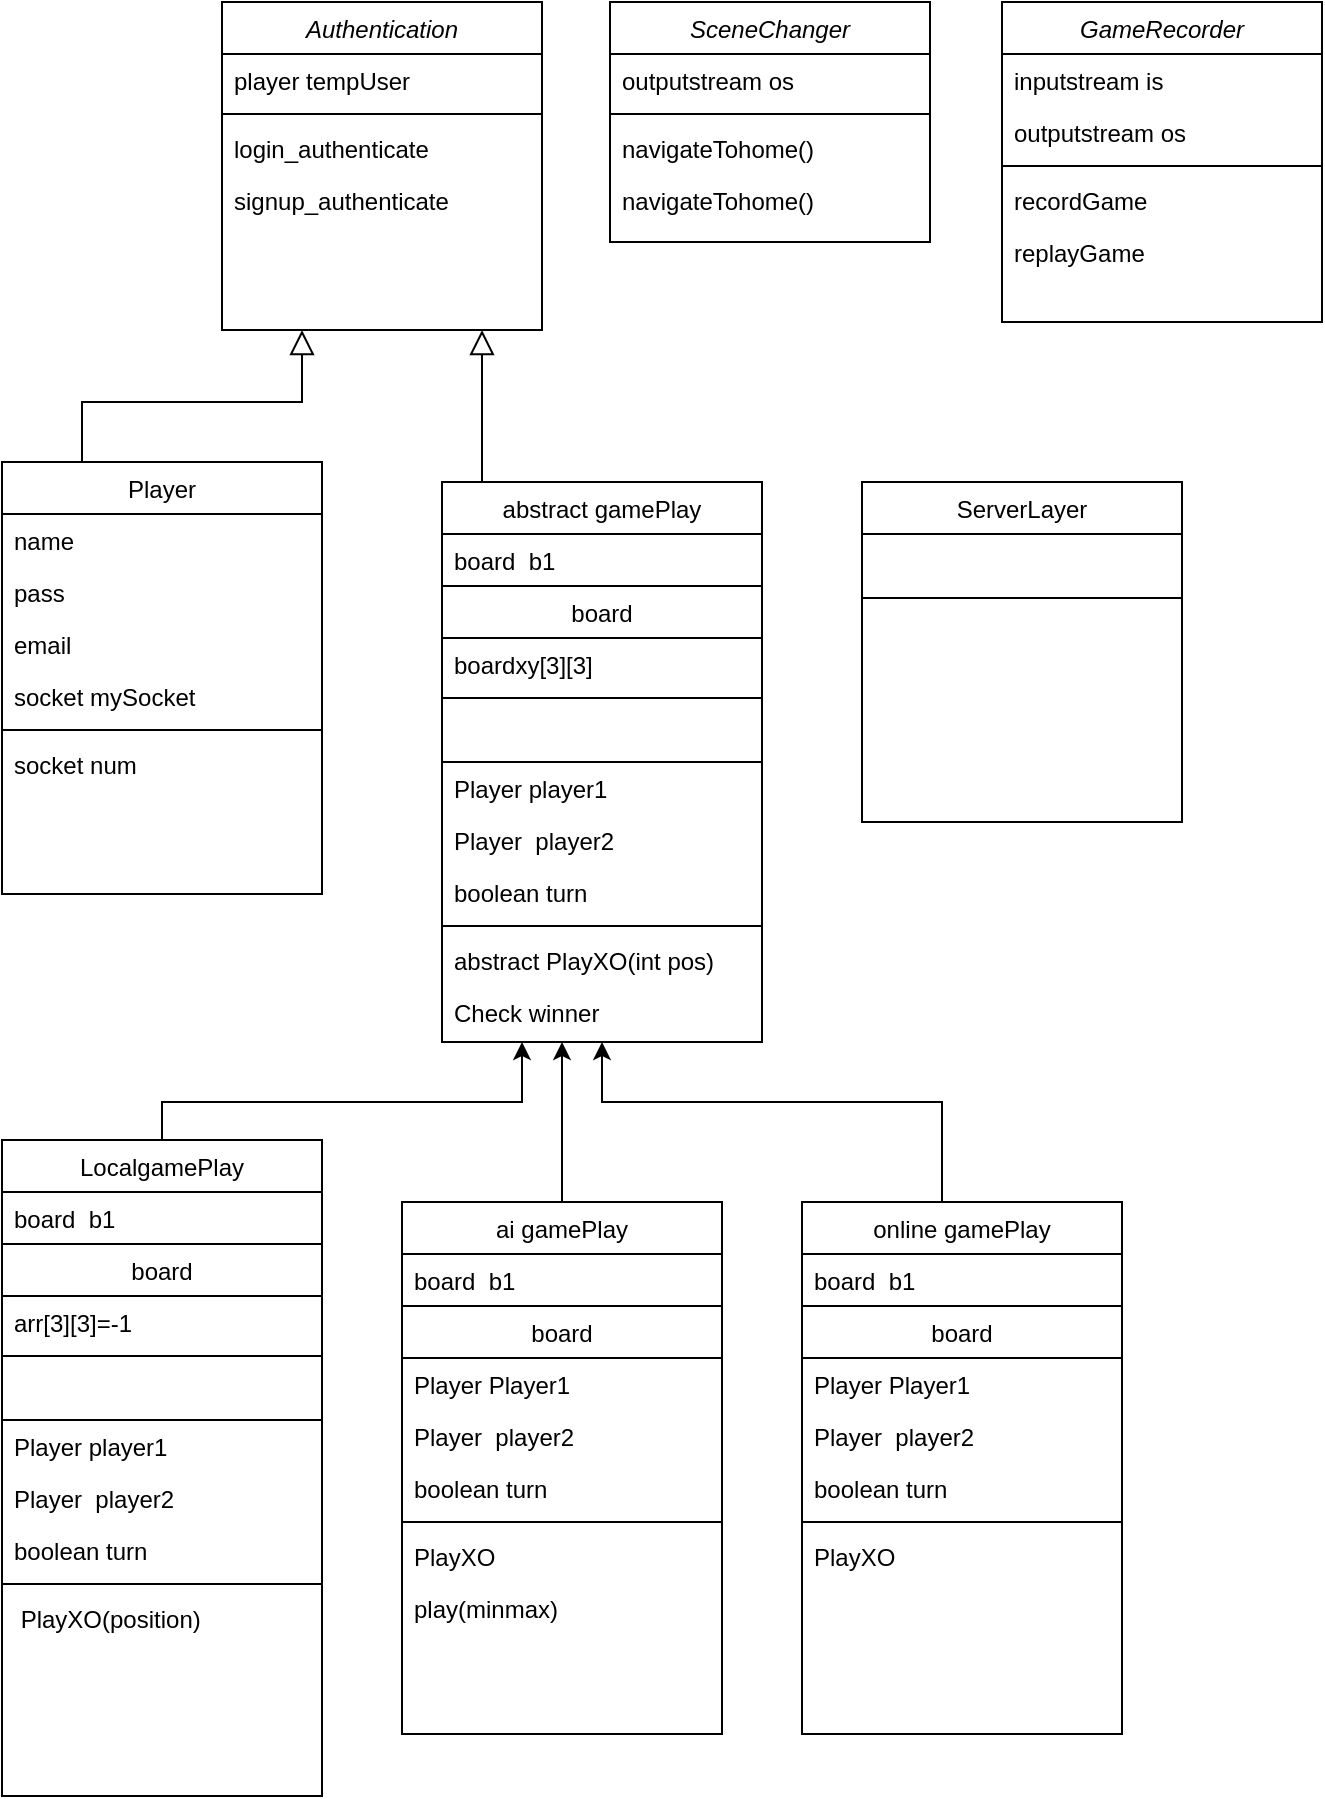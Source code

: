 <mxfile version="24.7.17">
  <diagram id="C5RBs43oDa-KdzZeNtuy" name="Page-1">
    <mxGraphModel dx="724" dy="434" grid="1" gridSize="10" guides="1" tooltips="1" connect="1" arrows="1" fold="1" page="1" pageScale="1" pageWidth="827" pageHeight="1169" math="0" shadow="0">
      <root>
        <mxCell id="WIyWlLk6GJQsqaUBKTNV-0" />
        <mxCell id="WIyWlLk6GJQsqaUBKTNV-1" parent="WIyWlLk6GJQsqaUBKTNV-0" />
        <mxCell id="zkfFHV4jXpPFQw0GAbJ--0" value="Authentication" style="swimlane;fontStyle=2;align=center;verticalAlign=top;childLayout=stackLayout;horizontal=1;startSize=26;horizontalStack=0;resizeParent=1;resizeLast=0;collapsible=1;marginBottom=0;rounded=0;shadow=0;strokeWidth=1;" parent="WIyWlLk6GJQsqaUBKTNV-1" vertex="1">
          <mxGeometry x="220" y="120" width="160" height="164" as="geometry">
            <mxRectangle x="230" y="140" width="160" height="26" as="alternateBounds" />
          </mxGeometry>
        </mxCell>
        <mxCell id="zkfFHV4jXpPFQw0GAbJ--1" value="player tempUser" style="text;align=left;verticalAlign=top;spacingLeft=4;spacingRight=4;overflow=hidden;rotatable=0;points=[[0,0.5],[1,0.5]];portConstraint=eastwest;" parent="zkfFHV4jXpPFQw0GAbJ--0" vertex="1">
          <mxGeometry y="26" width="160" height="26" as="geometry" />
        </mxCell>
        <mxCell id="zkfFHV4jXpPFQw0GAbJ--4" value="" style="line;html=1;strokeWidth=1;align=left;verticalAlign=middle;spacingTop=-1;spacingLeft=3;spacingRight=3;rotatable=0;labelPosition=right;points=[];portConstraint=eastwest;" parent="zkfFHV4jXpPFQw0GAbJ--0" vertex="1">
          <mxGeometry y="52" width="160" height="8" as="geometry" />
        </mxCell>
        <mxCell id="zkfFHV4jXpPFQw0GAbJ--5" value="login_authenticate" style="text;align=left;verticalAlign=top;spacingLeft=4;spacingRight=4;overflow=hidden;rotatable=0;points=[[0,0.5],[1,0.5]];portConstraint=eastwest;" parent="zkfFHV4jXpPFQw0GAbJ--0" vertex="1">
          <mxGeometry y="60" width="160" height="26" as="geometry" />
        </mxCell>
        <mxCell id="Sj-zGvEGJj2Ug5bCV1V_-0" value="signup_authenticate" style="text;align=left;verticalAlign=top;spacingLeft=4;spacingRight=4;overflow=hidden;rotatable=0;points=[[0,0.5],[1,0.5]];portConstraint=eastwest;" vertex="1" parent="zkfFHV4jXpPFQw0GAbJ--0">
          <mxGeometry y="86" width="160" height="26" as="geometry" />
        </mxCell>
        <mxCell id="zkfFHV4jXpPFQw0GAbJ--6" value="Player" style="swimlane;fontStyle=0;align=center;verticalAlign=top;childLayout=stackLayout;horizontal=1;startSize=26;horizontalStack=0;resizeParent=1;resizeLast=0;collapsible=1;marginBottom=0;rounded=0;shadow=0;strokeWidth=1;" parent="WIyWlLk6GJQsqaUBKTNV-1" vertex="1">
          <mxGeometry x="110" y="350" width="160" height="216" as="geometry">
            <mxRectangle x="130" y="380" width="160" height="26" as="alternateBounds" />
          </mxGeometry>
        </mxCell>
        <mxCell id="zkfFHV4jXpPFQw0GAbJ--7" value="name" style="text;align=left;verticalAlign=top;spacingLeft=4;spacingRight=4;overflow=hidden;rotatable=0;points=[[0,0.5],[1,0.5]];portConstraint=eastwest;" parent="zkfFHV4jXpPFQw0GAbJ--6" vertex="1">
          <mxGeometry y="26" width="160" height="26" as="geometry" />
        </mxCell>
        <mxCell id="Sj-zGvEGJj2Ug5bCV1V_-2" value="pass&#xa;" style="text;align=left;verticalAlign=top;spacingLeft=4;spacingRight=4;overflow=hidden;rotatable=0;points=[[0,0.5],[1,0.5]];portConstraint=eastwest;rounded=0;shadow=0;html=0;" vertex="1" parent="zkfFHV4jXpPFQw0GAbJ--6">
          <mxGeometry y="52" width="160" height="26" as="geometry" />
        </mxCell>
        <mxCell id="Sj-zGvEGJj2Ug5bCV1V_-3" value="email" style="text;align=left;verticalAlign=top;spacingLeft=4;spacingRight=4;overflow=hidden;rotatable=0;points=[[0,0.5],[1,0.5]];portConstraint=eastwest;rounded=0;shadow=0;html=0;" vertex="1" parent="zkfFHV4jXpPFQw0GAbJ--6">
          <mxGeometry y="78" width="160" height="26" as="geometry" />
        </mxCell>
        <mxCell id="zkfFHV4jXpPFQw0GAbJ--8" value="socket mySocket" style="text;align=left;verticalAlign=top;spacingLeft=4;spacingRight=4;overflow=hidden;rotatable=0;points=[[0,0.5],[1,0.5]];portConstraint=eastwest;rounded=0;shadow=0;html=0;" parent="zkfFHV4jXpPFQw0GAbJ--6" vertex="1">
          <mxGeometry y="104" width="160" height="26" as="geometry" />
        </mxCell>
        <mxCell id="zkfFHV4jXpPFQw0GAbJ--9" value="" style="line;html=1;strokeWidth=1;align=left;verticalAlign=middle;spacingTop=-1;spacingLeft=3;spacingRight=3;rotatable=0;labelPosition=right;points=[];portConstraint=eastwest;" parent="zkfFHV4jXpPFQw0GAbJ--6" vertex="1">
          <mxGeometry y="130" width="160" height="8" as="geometry" />
        </mxCell>
        <mxCell id="Sj-zGvEGJj2Ug5bCV1V_-84" value="socket num" style="text;align=left;verticalAlign=top;spacingLeft=4;spacingRight=4;overflow=hidden;rotatable=0;points=[[0,0.5],[1,0.5]];portConstraint=eastwest;rounded=0;shadow=0;html=0;" vertex="1" parent="zkfFHV4jXpPFQw0GAbJ--6">
          <mxGeometry y="138" width="160" height="26" as="geometry" />
        </mxCell>
        <mxCell id="zkfFHV4jXpPFQw0GAbJ--12" value="" style="endArrow=block;endSize=10;endFill=0;shadow=0;strokeWidth=1;rounded=0;curved=0;edgeStyle=elbowEdgeStyle;elbow=vertical;" parent="WIyWlLk6GJQsqaUBKTNV-1" edge="1">
          <mxGeometry width="160" relative="1" as="geometry">
            <mxPoint x="150" y="350" as="sourcePoint" />
            <mxPoint x="260" y="284" as="targetPoint" />
            <Array as="points">
              <mxPoint x="150" y="320" />
              <mxPoint x="250" y="320" />
            </Array>
          </mxGeometry>
        </mxCell>
        <mxCell id="zkfFHV4jXpPFQw0GAbJ--13" value="abstract gamePlay" style="swimlane;fontStyle=0;align=center;verticalAlign=top;childLayout=stackLayout;horizontal=1;startSize=26;horizontalStack=0;resizeParent=1;resizeLast=0;collapsible=1;marginBottom=0;rounded=0;shadow=0;strokeWidth=1;" parent="WIyWlLk6GJQsqaUBKTNV-1" vertex="1">
          <mxGeometry x="330" y="360" width="160" height="280" as="geometry">
            <mxRectangle x="340" y="380" width="170" height="26" as="alternateBounds" />
          </mxGeometry>
        </mxCell>
        <mxCell id="zkfFHV4jXpPFQw0GAbJ--14" value="board  b1" style="text;align=left;verticalAlign=top;spacingLeft=4;spacingRight=4;overflow=hidden;rotatable=0;points=[[0,0.5],[1,0.5]];portConstraint=eastwest;" parent="zkfFHV4jXpPFQw0GAbJ--13" vertex="1">
          <mxGeometry y="26" width="160" height="26" as="geometry" />
        </mxCell>
        <mxCell id="Sj-zGvEGJj2Ug5bCV1V_-17" value="board" style="swimlane;fontStyle=0;align=center;verticalAlign=top;childLayout=stackLayout;horizontal=1;startSize=26;horizontalStack=0;resizeParent=1;resizeLast=0;collapsible=1;marginBottom=0;rounded=0;shadow=0;strokeWidth=1;" vertex="1" parent="zkfFHV4jXpPFQw0GAbJ--13">
          <mxGeometry y="52" width="160" height="88" as="geometry">
            <mxRectangle y="52" width="160" height="26" as="alternateBounds" />
          </mxGeometry>
        </mxCell>
        <mxCell id="Sj-zGvEGJj2Ug5bCV1V_-18" value="boardxy[3][3]" style="text;align=left;verticalAlign=top;spacingLeft=4;spacingRight=4;overflow=hidden;rotatable=0;points=[[0,0.5],[1,0.5]];portConstraint=eastwest;" vertex="1" parent="Sj-zGvEGJj2Ug5bCV1V_-17">
          <mxGeometry y="26" width="160" height="26" as="geometry" />
        </mxCell>
        <mxCell id="Sj-zGvEGJj2Ug5bCV1V_-20" value="" style="line;html=1;strokeWidth=1;align=left;verticalAlign=middle;spacingTop=-1;spacingLeft=3;spacingRight=3;rotatable=0;labelPosition=right;points=[];portConstraint=eastwest;" vertex="1" parent="Sj-zGvEGJj2Ug5bCV1V_-17">
          <mxGeometry y="52" width="160" height="8" as="geometry" />
        </mxCell>
        <mxCell id="Sj-zGvEGJj2Ug5bCV1V_-15" value="Player player1" style="text;align=left;verticalAlign=top;spacingLeft=4;spacingRight=4;overflow=hidden;rotatable=0;points=[[0,0.5],[1,0.5]];portConstraint=eastwest;" vertex="1" parent="zkfFHV4jXpPFQw0GAbJ--13">
          <mxGeometry y="140" width="160" height="26" as="geometry" />
        </mxCell>
        <mxCell id="Sj-zGvEGJj2Ug5bCV1V_-16" value="Player  player2" style="text;align=left;verticalAlign=top;spacingLeft=4;spacingRight=4;overflow=hidden;rotatable=0;points=[[0,0.5],[1,0.5]];portConstraint=eastwest;" vertex="1" parent="zkfFHV4jXpPFQw0GAbJ--13">
          <mxGeometry y="166" width="160" height="26" as="geometry" />
        </mxCell>
        <mxCell id="Sj-zGvEGJj2Ug5bCV1V_-24" value="boolean turn" style="text;align=left;verticalAlign=top;spacingLeft=4;spacingRight=4;overflow=hidden;rotatable=0;points=[[0,0.5],[1,0.5]];portConstraint=eastwest;" vertex="1" parent="zkfFHV4jXpPFQw0GAbJ--13">
          <mxGeometry y="192" width="160" height="26" as="geometry" />
        </mxCell>
        <mxCell id="Sj-zGvEGJj2Ug5bCV1V_-23" value="" style="line;html=1;strokeWidth=1;align=left;verticalAlign=middle;spacingTop=-1;spacingLeft=3;spacingRight=3;rotatable=0;labelPosition=right;points=[];portConstraint=eastwest;" vertex="1" parent="zkfFHV4jXpPFQw0GAbJ--13">
          <mxGeometry y="218" width="160" height="8" as="geometry" />
        </mxCell>
        <mxCell id="Sj-zGvEGJj2Ug5bCV1V_-22" value="abstract PlayXO(int pos)" style="text;align=left;verticalAlign=top;spacingLeft=4;spacingRight=4;overflow=hidden;rotatable=0;points=[[0,0.5],[1,0.5]];portConstraint=eastwest;" vertex="1" parent="zkfFHV4jXpPFQw0GAbJ--13">
          <mxGeometry y="226" width="160" height="26" as="geometry" />
        </mxCell>
        <mxCell id="Sj-zGvEGJj2Ug5bCV1V_-21" value="Check winner" style="text;align=left;verticalAlign=top;spacingLeft=4;spacingRight=4;overflow=hidden;rotatable=0;points=[[0,0.5],[1,0.5]];portConstraint=eastwest;" vertex="1" parent="zkfFHV4jXpPFQw0GAbJ--13">
          <mxGeometry y="252" width="160" height="26" as="geometry" />
        </mxCell>
        <mxCell id="zkfFHV4jXpPFQw0GAbJ--16" value="" style="endArrow=block;endSize=10;endFill=0;shadow=0;strokeWidth=1;rounded=0;curved=0;edgeStyle=elbowEdgeStyle;elbow=vertical;" parent="WIyWlLk6GJQsqaUBKTNV-1" source="zkfFHV4jXpPFQw0GAbJ--13" target="zkfFHV4jXpPFQw0GAbJ--0" edge="1">
          <mxGeometry width="160" relative="1" as="geometry">
            <mxPoint x="210" y="373" as="sourcePoint" />
            <mxPoint x="310" y="271" as="targetPoint" />
            <Array as="points">
              <mxPoint x="350" y="330" />
              <mxPoint x="360" y="340" />
              <mxPoint x="340" y="320" />
            </Array>
          </mxGeometry>
        </mxCell>
        <mxCell id="Sj-zGvEGJj2Ug5bCV1V_-26" value="ServerLayer" style="swimlane;fontStyle=0;align=center;verticalAlign=top;childLayout=stackLayout;horizontal=1;startSize=26;horizontalStack=0;resizeParent=1;resizeLast=0;collapsible=1;marginBottom=0;rounded=0;shadow=0;strokeWidth=1;" vertex="1" parent="WIyWlLk6GJQsqaUBKTNV-1">
          <mxGeometry x="540" y="360" width="160" height="170" as="geometry">
            <mxRectangle x="550" y="140" width="160" height="26" as="alternateBounds" />
          </mxGeometry>
        </mxCell>
        <mxCell id="Sj-zGvEGJj2Ug5bCV1V_-31" value="" style="line;html=1;strokeWidth=1;align=left;verticalAlign=middle;spacingTop=-1;spacingLeft=3;spacingRight=3;rotatable=0;labelPosition=right;points=[];portConstraint=eastwest;" vertex="1" parent="Sj-zGvEGJj2Ug5bCV1V_-26">
          <mxGeometry y="26" width="160" height="64" as="geometry" />
        </mxCell>
        <mxCell id="Sj-zGvEGJj2Ug5bCV1V_-82" style="edgeStyle=orthogonalEdgeStyle;rounded=0;orthogonalLoop=1;jettySize=auto;html=1;exitX=0.5;exitY=0;exitDx=0;exitDy=0;" edge="1" parent="WIyWlLk6GJQsqaUBKTNV-1" source="Sj-zGvEGJj2Ug5bCV1V_-32">
          <mxGeometry relative="1" as="geometry">
            <mxPoint x="390" y="640" as="targetPoint" />
          </mxGeometry>
        </mxCell>
        <mxCell id="Sj-zGvEGJj2Ug5bCV1V_-32" value="ai gamePlay" style="swimlane;fontStyle=0;align=center;verticalAlign=top;childLayout=stackLayout;horizontal=1;startSize=26;horizontalStack=0;resizeParent=1;resizeLast=0;collapsible=1;marginBottom=0;rounded=0;shadow=0;strokeWidth=1;" vertex="1" parent="WIyWlLk6GJQsqaUBKTNV-1">
          <mxGeometry x="310" y="720" width="160" height="266" as="geometry">
            <mxRectangle x="340" y="380" width="170" height="26" as="alternateBounds" />
          </mxGeometry>
        </mxCell>
        <mxCell id="Sj-zGvEGJj2Ug5bCV1V_-33" value="board  b1" style="text;align=left;verticalAlign=top;spacingLeft=4;spacingRight=4;overflow=hidden;rotatable=0;points=[[0,0.5],[1,0.5]];portConstraint=eastwest;" vertex="1" parent="Sj-zGvEGJj2Ug5bCV1V_-32">
          <mxGeometry y="26" width="160" height="26" as="geometry" />
        </mxCell>
        <mxCell id="Sj-zGvEGJj2Ug5bCV1V_-34" value="board" style="swimlane;fontStyle=0;align=center;verticalAlign=top;childLayout=stackLayout;horizontal=1;startSize=26;horizontalStack=0;resizeParent=1;resizeLast=0;collapsible=1;marginBottom=0;rounded=0;shadow=0;strokeWidth=1;" vertex="1" collapsed="1" parent="Sj-zGvEGJj2Ug5bCV1V_-32">
          <mxGeometry y="52" width="160" height="26" as="geometry">
            <mxRectangle y="52" width="160" height="88" as="alternateBounds" />
          </mxGeometry>
        </mxCell>
        <mxCell id="Sj-zGvEGJj2Ug5bCV1V_-35" value="arr[3][3]" style="text;align=left;verticalAlign=top;spacingLeft=4;spacingRight=4;overflow=hidden;rotatable=0;points=[[0,0.5],[1,0.5]];portConstraint=eastwest;" vertex="1" parent="Sj-zGvEGJj2Ug5bCV1V_-34">
          <mxGeometry y="26" width="160" height="26" as="geometry" />
        </mxCell>
        <mxCell id="Sj-zGvEGJj2Ug5bCV1V_-36" value="" style="line;html=1;strokeWidth=1;align=left;verticalAlign=middle;spacingTop=-1;spacingLeft=3;spacingRight=3;rotatable=0;labelPosition=right;points=[];portConstraint=eastwest;" vertex="1" parent="Sj-zGvEGJj2Ug5bCV1V_-34">
          <mxGeometry y="52" width="160" height="8" as="geometry" />
        </mxCell>
        <mxCell id="Sj-zGvEGJj2Ug5bCV1V_-37" value="PlayatPosition" style="text;align=left;verticalAlign=top;spacingLeft=4;spacingRight=4;overflow=hidden;rotatable=0;points=[[0,0.5],[1,0.5]];portConstraint=eastwest;" vertex="1" parent="Sj-zGvEGJj2Ug5bCV1V_-34">
          <mxGeometry y="60" width="160" height="26" as="geometry" />
        </mxCell>
        <mxCell id="Sj-zGvEGJj2Ug5bCV1V_-38" value="Player Player1" style="text;align=left;verticalAlign=top;spacingLeft=4;spacingRight=4;overflow=hidden;rotatable=0;points=[[0,0.5],[1,0.5]];portConstraint=eastwest;" vertex="1" parent="Sj-zGvEGJj2Ug5bCV1V_-32">
          <mxGeometry y="78" width="160" height="26" as="geometry" />
        </mxCell>
        <mxCell id="Sj-zGvEGJj2Ug5bCV1V_-39" value="Player  player2" style="text;align=left;verticalAlign=top;spacingLeft=4;spacingRight=4;overflow=hidden;rotatable=0;points=[[0,0.5],[1,0.5]];portConstraint=eastwest;" vertex="1" parent="Sj-zGvEGJj2Ug5bCV1V_-32">
          <mxGeometry y="104" width="160" height="26" as="geometry" />
        </mxCell>
        <mxCell id="Sj-zGvEGJj2Ug5bCV1V_-40" value="boolean turn" style="text;align=left;verticalAlign=top;spacingLeft=4;spacingRight=4;overflow=hidden;rotatable=0;points=[[0,0.5],[1,0.5]];portConstraint=eastwest;" vertex="1" parent="Sj-zGvEGJj2Ug5bCV1V_-32">
          <mxGeometry y="130" width="160" height="26" as="geometry" />
        </mxCell>
        <mxCell id="Sj-zGvEGJj2Ug5bCV1V_-41" value="" style="line;html=1;strokeWidth=1;align=left;verticalAlign=middle;spacingTop=-1;spacingLeft=3;spacingRight=3;rotatable=0;labelPosition=right;points=[];portConstraint=eastwest;" vertex="1" parent="Sj-zGvEGJj2Ug5bCV1V_-32">
          <mxGeometry y="156" width="160" height="8" as="geometry" />
        </mxCell>
        <mxCell id="Sj-zGvEGJj2Ug5bCV1V_-42" value="PlayXO" style="text;align=left;verticalAlign=top;spacingLeft=4;spacingRight=4;overflow=hidden;rotatable=0;points=[[0,0.5],[1,0.5]];portConstraint=eastwest;" vertex="1" parent="Sj-zGvEGJj2Ug5bCV1V_-32">
          <mxGeometry y="164" width="160" height="26" as="geometry" />
        </mxCell>
        <mxCell id="Sj-zGvEGJj2Ug5bCV1V_-80" value="play(minmax)" style="text;align=left;verticalAlign=top;spacingLeft=4;spacingRight=4;overflow=hidden;rotatable=0;points=[[0,0.5],[1,0.5]];portConstraint=eastwest;" vertex="1" parent="Sj-zGvEGJj2Ug5bCV1V_-32">
          <mxGeometry y="190" width="160" height="26" as="geometry" />
        </mxCell>
        <mxCell id="Sj-zGvEGJj2Ug5bCV1V_-83" style="edgeStyle=orthogonalEdgeStyle;rounded=0;orthogonalLoop=1;jettySize=auto;html=1;exitX=0.5;exitY=0;exitDx=0;exitDy=0;entryX=0.5;entryY=1;entryDx=0;entryDy=0;" edge="1" parent="WIyWlLk6GJQsqaUBKTNV-1" source="Sj-zGvEGJj2Ug5bCV1V_-44" target="zkfFHV4jXpPFQw0GAbJ--13">
          <mxGeometry relative="1" as="geometry">
            <Array as="points">
              <mxPoint x="580" y="720" />
              <mxPoint x="580" y="670" />
              <mxPoint x="410" y="670" />
            </Array>
          </mxGeometry>
        </mxCell>
        <mxCell id="Sj-zGvEGJj2Ug5bCV1V_-44" value="online gamePlay" style="swimlane;fontStyle=0;align=center;verticalAlign=top;childLayout=stackLayout;horizontal=1;startSize=26;horizontalStack=0;resizeParent=1;resizeLast=0;collapsible=1;marginBottom=0;rounded=0;shadow=0;strokeWidth=1;" vertex="1" parent="WIyWlLk6GJQsqaUBKTNV-1">
          <mxGeometry x="510" y="720" width="160" height="266" as="geometry">
            <mxRectangle x="340" y="380" width="170" height="26" as="alternateBounds" />
          </mxGeometry>
        </mxCell>
        <mxCell id="Sj-zGvEGJj2Ug5bCV1V_-45" value="board  b1" style="text;align=left;verticalAlign=top;spacingLeft=4;spacingRight=4;overflow=hidden;rotatable=0;points=[[0,0.5],[1,0.5]];portConstraint=eastwest;" vertex="1" parent="Sj-zGvEGJj2Ug5bCV1V_-44">
          <mxGeometry y="26" width="160" height="26" as="geometry" />
        </mxCell>
        <mxCell id="Sj-zGvEGJj2Ug5bCV1V_-46" value="board" style="swimlane;fontStyle=0;align=center;verticalAlign=top;childLayout=stackLayout;horizontal=1;startSize=26;horizontalStack=0;resizeParent=1;resizeLast=0;collapsible=1;marginBottom=0;rounded=0;shadow=0;strokeWidth=1;" vertex="1" collapsed="1" parent="Sj-zGvEGJj2Ug5bCV1V_-44">
          <mxGeometry y="52" width="160" height="26" as="geometry">
            <mxRectangle y="52" width="160" height="88" as="alternateBounds" />
          </mxGeometry>
        </mxCell>
        <mxCell id="Sj-zGvEGJj2Ug5bCV1V_-47" value="arr[3][3]" style="text;align=left;verticalAlign=top;spacingLeft=4;spacingRight=4;overflow=hidden;rotatable=0;points=[[0,0.5],[1,0.5]];portConstraint=eastwest;" vertex="1" parent="Sj-zGvEGJj2Ug5bCV1V_-46">
          <mxGeometry y="26" width="160" height="26" as="geometry" />
        </mxCell>
        <mxCell id="Sj-zGvEGJj2Ug5bCV1V_-48" value="" style="line;html=1;strokeWidth=1;align=left;verticalAlign=middle;spacingTop=-1;spacingLeft=3;spacingRight=3;rotatable=0;labelPosition=right;points=[];portConstraint=eastwest;" vertex="1" parent="Sj-zGvEGJj2Ug5bCV1V_-46">
          <mxGeometry y="52" width="160" height="8" as="geometry" />
        </mxCell>
        <mxCell id="Sj-zGvEGJj2Ug5bCV1V_-49" value="PlayatPosition" style="text;align=left;verticalAlign=top;spacingLeft=4;spacingRight=4;overflow=hidden;rotatable=0;points=[[0,0.5],[1,0.5]];portConstraint=eastwest;" vertex="1" parent="Sj-zGvEGJj2Ug5bCV1V_-46">
          <mxGeometry y="60" width="160" height="26" as="geometry" />
        </mxCell>
        <mxCell id="Sj-zGvEGJj2Ug5bCV1V_-50" value="Player Player1" style="text;align=left;verticalAlign=top;spacingLeft=4;spacingRight=4;overflow=hidden;rotatable=0;points=[[0,0.5],[1,0.5]];portConstraint=eastwest;" vertex="1" parent="Sj-zGvEGJj2Ug5bCV1V_-44">
          <mxGeometry y="78" width="160" height="26" as="geometry" />
        </mxCell>
        <mxCell id="Sj-zGvEGJj2Ug5bCV1V_-51" value="Player  player2" style="text;align=left;verticalAlign=top;spacingLeft=4;spacingRight=4;overflow=hidden;rotatable=0;points=[[0,0.5],[1,0.5]];portConstraint=eastwest;" vertex="1" parent="Sj-zGvEGJj2Ug5bCV1V_-44">
          <mxGeometry y="104" width="160" height="26" as="geometry" />
        </mxCell>
        <mxCell id="Sj-zGvEGJj2Ug5bCV1V_-52" value="boolean turn" style="text;align=left;verticalAlign=top;spacingLeft=4;spacingRight=4;overflow=hidden;rotatable=0;points=[[0,0.5],[1,0.5]];portConstraint=eastwest;" vertex="1" parent="Sj-zGvEGJj2Ug5bCV1V_-44">
          <mxGeometry y="130" width="160" height="26" as="geometry" />
        </mxCell>
        <mxCell id="Sj-zGvEGJj2Ug5bCV1V_-53" value="" style="line;html=1;strokeWidth=1;align=left;verticalAlign=middle;spacingTop=-1;spacingLeft=3;spacingRight=3;rotatable=0;labelPosition=right;points=[];portConstraint=eastwest;" vertex="1" parent="Sj-zGvEGJj2Ug5bCV1V_-44">
          <mxGeometry y="156" width="160" height="8" as="geometry" />
        </mxCell>
        <mxCell id="Sj-zGvEGJj2Ug5bCV1V_-54" value="PlayXO" style="text;align=left;verticalAlign=top;spacingLeft=4;spacingRight=4;overflow=hidden;rotatable=0;points=[[0,0.5],[1,0.5]];portConstraint=eastwest;" vertex="1" parent="Sj-zGvEGJj2Ug5bCV1V_-44">
          <mxGeometry y="164" width="160" height="26" as="geometry" />
        </mxCell>
        <mxCell id="Sj-zGvEGJj2Ug5bCV1V_-85" style="edgeStyle=orthogonalEdgeStyle;rounded=0;orthogonalLoop=1;jettySize=auto;html=1;exitX=0.5;exitY=0;exitDx=0;exitDy=0;entryX=0.25;entryY=1;entryDx=0;entryDy=0;" edge="1" parent="WIyWlLk6GJQsqaUBKTNV-1" source="Sj-zGvEGJj2Ug5bCV1V_-56" target="zkfFHV4jXpPFQw0GAbJ--13">
          <mxGeometry relative="1" as="geometry">
            <Array as="points">
              <mxPoint x="190" y="670" />
              <mxPoint x="370" y="670" />
            </Array>
          </mxGeometry>
        </mxCell>
        <mxCell id="Sj-zGvEGJj2Ug5bCV1V_-56" value="LocalgamePlay" style="swimlane;fontStyle=0;align=center;verticalAlign=top;childLayout=stackLayout;horizontal=1;startSize=26;horizontalStack=0;resizeParent=1;resizeLast=0;collapsible=1;marginBottom=0;rounded=0;shadow=0;strokeWidth=1;" vertex="1" parent="WIyWlLk6GJQsqaUBKTNV-1">
          <mxGeometry x="110" y="689" width="160" height="328" as="geometry">
            <mxRectangle x="340" y="380" width="170" height="26" as="alternateBounds" />
          </mxGeometry>
        </mxCell>
        <mxCell id="Sj-zGvEGJj2Ug5bCV1V_-57" value="board  b1" style="text;align=left;verticalAlign=top;spacingLeft=4;spacingRight=4;overflow=hidden;rotatable=0;points=[[0,0.5],[1,0.5]];portConstraint=eastwest;" vertex="1" parent="Sj-zGvEGJj2Ug5bCV1V_-56">
          <mxGeometry y="26" width="160" height="26" as="geometry" />
        </mxCell>
        <mxCell id="Sj-zGvEGJj2Ug5bCV1V_-58" value="board" style="swimlane;fontStyle=0;align=center;verticalAlign=top;childLayout=stackLayout;horizontal=1;startSize=26;horizontalStack=0;resizeParent=1;resizeLast=0;collapsible=1;marginBottom=0;rounded=0;shadow=0;strokeWidth=1;" vertex="1" parent="Sj-zGvEGJj2Ug5bCV1V_-56">
          <mxGeometry y="52" width="160" height="88" as="geometry">
            <mxRectangle y="52" width="160" height="26" as="alternateBounds" />
          </mxGeometry>
        </mxCell>
        <mxCell id="Sj-zGvEGJj2Ug5bCV1V_-59" value="arr[3][3]=-1" style="text;align=left;verticalAlign=top;spacingLeft=4;spacingRight=4;overflow=hidden;rotatable=0;points=[[0,0.5],[1,0.5]];portConstraint=eastwest;" vertex="1" parent="Sj-zGvEGJj2Ug5bCV1V_-58">
          <mxGeometry y="26" width="160" height="26" as="geometry" />
        </mxCell>
        <mxCell id="Sj-zGvEGJj2Ug5bCV1V_-60" value="" style="line;html=1;strokeWidth=1;align=left;verticalAlign=middle;spacingTop=-1;spacingLeft=3;spacingRight=3;rotatable=0;labelPosition=right;points=[];portConstraint=eastwest;" vertex="1" parent="Sj-zGvEGJj2Ug5bCV1V_-58">
          <mxGeometry y="52" width="160" height="8" as="geometry" />
        </mxCell>
        <mxCell id="Sj-zGvEGJj2Ug5bCV1V_-62" value="Player player1" style="text;align=left;verticalAlign=top;spacingLeft=4;spacingRight=4;overflow=hidden;rotatable=0;points=[[0,0.5],[1,0.5]];portConstraint=eastwest;" vertex="1" parent="Sj-zGvEGJj2Ug5bCV1V_-56">
          <mxGeometry y="140" width="160" height="26" as="geometry" />
        </mxCell>
        <mxCell id="Sj-zGvEGJj2Ug5bCV1V_-63" value="Player  player2" style="text;align=left;verticalAlign=top;spacingLeft=4;spacingRight=4;overflow=hidden;rotatable=0;points=[[0,0.5],[1,0.5]];portConstraint=eastwest;" vertex="1" parent="Sj-zGvEGJj2Ug5bCV1V_-56">
          <mxGeometry y="166" width="160" height="26" as="geometry" />
        </mxCell>
        <mxCell id="Sj-zGvEGJj2Ug5bCV1V_-64" value="boolean turn" style="text;align=left;verticalAlign=top;spacingLeft=4;spacingRight=4;overflow=hidden;rotatable=0;points=[[0,0.5],[1,0.5]];portConstraint=eastwest;" vertex="1" parent="Sj-zGvEGJj2Ug5bCV1V_-56">
          <mxGeometry y="192" width="160" height="26" as="geometry" />
        </mxCell>
        <mxCell id="Sj-zGvEGJj2Ug5bCV1V_-65" value="" style="line;html=1;strokeWidth=1;align=left;verticalAlign=middle;spacingTop=-1;spacingLeft=3;spacingRight=3;rotatable=0;labelPosition=right;points=[];portConstraint=eastwest;" vertex="1" parent="Sj-zGvEGJj2Ug5bCV1V_-56">
          <mxGeometry y="218" width="160" height="8" as="geometry" />
        </mxCell>
        <mxCell id="Sj-zGvEGJj2Ug5bCV1V_-66" value=" PlayXO(position)" style="text;align=left;verticalAlign=top;spacingLeft=4;spacingRight=4;overflow=hidden;rotatable=0;points=[[0,0.5],[1,0.5]];portConstraint=eastwest;" vertex="1" parent="Sj-zGvEGJj2Ug5bCV1V_-56">
          <mxGeometry y="226" width="160" height="26" as="geometry" />
        </mxCell>
        <mxCell id="Sj-zGvEGJj2Ug5bCV1V_-86" value="SceneChanger" style="swimlane;fontStyle=2;align=center;verticalAlign=top;childLayout=stackLayout;horizontal=1;startSize=26;horizontalStack=0;resizeParent=1;resizeLast=0;collapsible=1;marginBottom=0;rounded=0;shadow=0;strokeWidth=1;" vertex="1" parent="WIyWlLk6GJQsqaUBKTNV-1">
          <mxGeometry x="414" y="120" width="160" height="120" as="geometry">
            <mxRectangle x="230" y="140" width="160" height="26" as="alternateBounds" />
          </mxGeometry>
        </mxCell>
        <mxCell id="Sj-zGvEGJj2Ug5bCV1V_-107" value="outputstream os" style="text;align=left;verticalAlign=top;spacingLeft=4;spacingRight=4;overflow=hidden;rotatable=0;points=[[0,0.5],[1,0.5]];portConstraint=eastwest;" vertex="1" parent="Sj-zGvEGJj2Ug5bCV1V_-86">
          <mxGeometry y="26" width="160" height="26" as="geometry" />
        </mxCell>
        <mxCell id="Sj-zGvEGJj2Ug5bCV1V_-108" value="" style="line;html=1;strokeWidth=1;align=left;verticalAlign=middle;spacingTop=-1;spacingLeft=3;spacingRight=3;rotatable=0;labelPosition=right;points=[];portConstraint=eastwest;" vertex="1" parent="Sj-zGvEGJj2Ug5bCV1V_-86">
          <mxGeometry y="52" width="160" height="8" as="geometry" />
        </mxCell>
        <mxCell id="Sj-zGvEGJj2Ug5bCV1V_-92" value="navigateTohome()" style="text;align=left;verticalAlign=top;spacingLeft=4;spacingRight=4;overflow=hidden;rotatable=0;points=[[0,0.5],[1,0.5]];portConstraint=eastwest;" vertex="1" parent="Sj-zGvEGJj2Ug5bCV1V_-86">
          <mxGeometry y="60" width="160" height="26" as="geometry" />
        </mxCell>
        <mxCell id="Sj-zGvEGJj2Ug5bCV1V_-91" value="navigateTohome()" style="text;align=left;verticalAlign=top;spacingLeft=4;spacingRight=4;overflow=hidden;rotatable=0;points=[[0,0.5],[1,0.5]];portConstraint=eastwest;" vertex="1" parent="Sj-zGvEGJj2Ug5bCV1V_-86">
          <mxGeometry y="86" width="160" height="26" as="geometry" />
        </mxCell>
        <mxCell id="Sj-zGvEGJj2Ug5bCV1V_-97" value="GameRecorder" style="swimlane;fontStyle=2;align=center;verticalAlign=top;childLayout=stackLayout;horizontal=1;startSize=26;horizontalStack=0;resizeParent=1;resizeLast=0;collapsible=1;marginBottom=0;rounded=0;shadow=0;strokeWidth=1;" vertex="1" parent="WIyWlLk6GJQsqaUBKTNV-1">
          <mxGeometry x="610" y="120" width="160" height="160" as="geometry">
            <mxRectangle x="230" y="140" width="160" height="26" as="alternateBounds" />
          </mxGeometry>
        </mxCell>
        <mxCell id="Sj-zGvEGJj2Ug5bCV1V_-102" value="inputstream is" style="text;align=left;verticalAlign=top;spacingLeft=4;spacingRight=4;overflow=hidden;rotatable=0;points=[[0,0.5],[1,0.5]];portConstraint=eastwest;" vertex="1" parent="Sj-zGvEGJj2Ug5bCV1V_-97">
          <mxGeometry y="26" width="160" height="26" as="geometry" />
        </mxCell>
        <mxCell id="Sj-zGvEGJj2Ug5bCV1V_-103" value="outputstream os" style="text;align=left;verticalAlign=top;spacingLeft=4;spacingRight=4;overflow=hidden;rotatable=0;points=[[0,0.5],[1,0.5]];portConstraint=eastwest;" vertex="1" parent="Sj-zGvEGJj2Ug5bCV1V_-97">
          <mxGeometry y="52" width="160" height="26" as="geometry" />
        </mxCell>
        <mxCell id="Sj-zGvEGJj2Ug5bCV1V_-105" value="" style="line;html=1;strokeWidth=1;align=left;verticalAlign=middle;spacingTop=-1;spacingLeft=3;spacingRight=3;rotatable=0;labelPosition=right;points=[];portConstraint=eastwest;" vertex="1" parent="Sj-zGvEGJj2Ug5bCV1V_-97">
          <mxGeometry y="78" width="160" height="8" as="geometry" />
        </mxCell>
        <mxCell id="Sj-zGvEGJj2Ug5bCV1V_-104" value="recordGame" style="text;align=left;verticalAlign=top;spacingLeft=4;spacingRight=4;overflow=hidden;rotatable=0;points=[[0,0.5],[1,0.5]];portConstraint=eastwest;" vertex="1" parent="Sj-zGvEGJj2Ug5bCV1V_-97">
          <mxGeometry y="86" width="160" height="26" as="geometry" />
        </mxCell>
        <mxCell id="Sj-zGvEGJj2Ug5bCV1V_-100" value="replayGame" style="text;align=left;verticalAlign=top;spacingLeft=4;spacingRight=4;overflow=hidden;rotatable=0;points=[[0,0.5],[1,0.5]];portConstraint=eastwest;" vertex="1" parent="Sj-zGvEGJj2Ug5bCV1V_-97">
          <mxGeometry y="112" width="160" height="26" as="geometry" />
        </mxCell>
      </root>
    </mxGraphModel>
  </diagram>
</mxfile>
